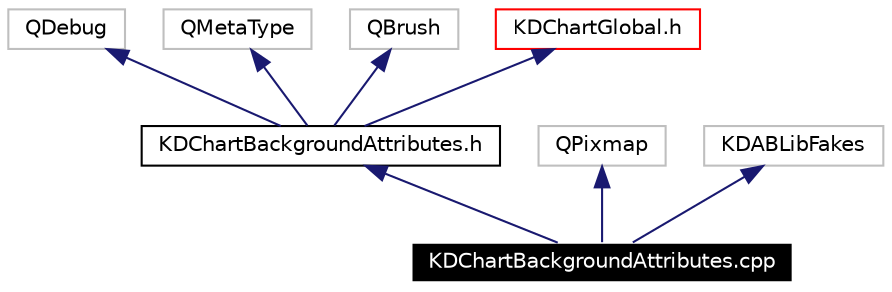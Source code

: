 digraph G
{
  edge [fontname="Helvetica",fontsize=10,labelfontname="Helvetica",labelfontsize=10];
  node [fontname="Helvetica",fontsize=10,shape=record];
  Node943 [label="KDChartBackgroundAttributes.cpp",height=0.2,width=0.4,color="white", fillcolor="black", style="filled" fontcolor="white"];
  Node944 -> Node943 [dir=back,color="midnightblue",fontsize=10,style="solid",fontname="Helvetica"];
  Node944 [label="KDChartBackgroundAttributes.h",height=0.2,width=0.4,color="black",URL="$_k_d_chart_background_attributes_8h.html"];
  Node945 -> Node944 [dir=back,color="midnightblue",fontsize=10,style="solid",fontname="Helvetica"];
  Node945 [label="QDebug",height=0.2,width=0.4,color="grey75"];
  Node946 -> Node944 [dir=back,color="midnightblue",fontsize=10,style="solid",fontname="Helvetica"];
  Node946 [label="QMetaType",height=0.2,width=0.4,color="grey75"];
  Node947 -> Node944 [dir=back,color="midnightblue",fontsize=10,style="solid",fontname="Helvetica"];
  Node947 [label="QBrush",height=0.2,width=0.4,color="grey75"];
  Node948 -> Node944 [dir=back,color="midnightblue",fontsize=10,style="solid",fontname="Helvetica"];
  Node948 [label="KDChartGlobal.h",height=0.2,width=0.4,color="red",URL="$_k_d_chart_global_8h.html"];
  Node954 -> Node943 [dir=back,color="midnightblue",fontsize=10,style="solid",fontname="Helvetica"];
  Node954 [label="QPixmap",height=0.2,width=0.4,color="grey75"];
  Node955 -> Node943 [dir=back,color="midnightblue",fontsize=10,style="solid",fontname="Helvetica"];
  Node955 [label="KDABLibFakes",height=0.2,width=0.4,color="grey75"];
}
